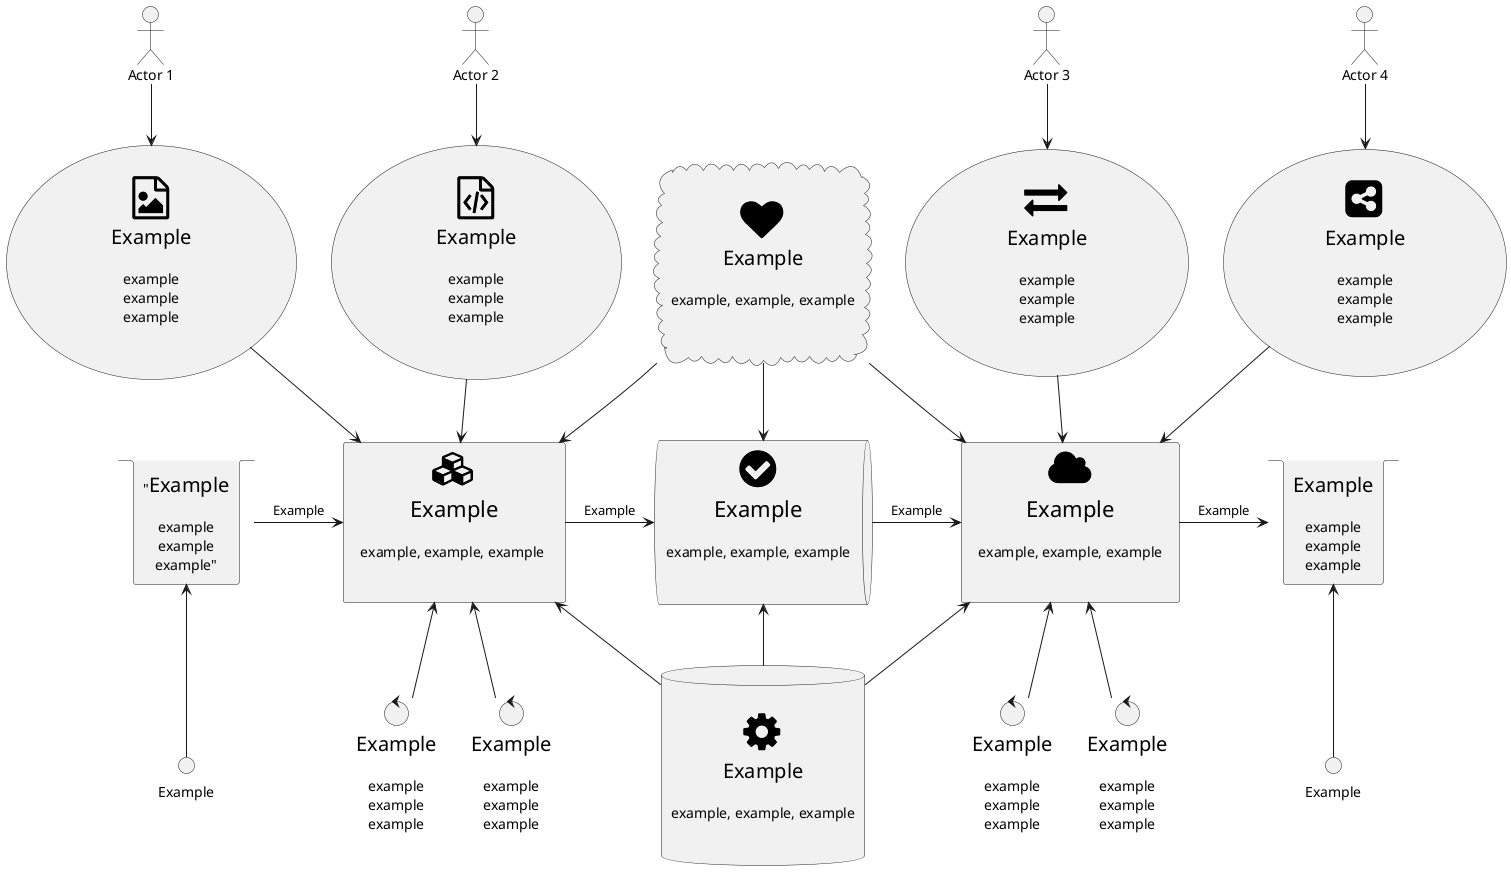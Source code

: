 @startuml
skinparam monochrome true
skinparam defaultTextAlignment center

' icons
!include <tupadr3/font-awesome/check_circle>
!include <tupadr3/font-awesome/cloud>
!include <tupadr3/font-awesome/cubes>
!include <tupadr3/font-awesome/exchange>
!include <tupadr3/font-awesome/file_code_o>
!include <tupadr3/font-awesome/file_image_o>
!include <tupadr3/font-awesome/gavel>
!include <tupadr3/font-awesome/gear>
!include <tupadr3/font-awesome/globe>
!include <tupadr3/font-awesome/heart>
!include <tupadr3/font-awesome/share_alt_square>

' Pipeline objects
stack ""<size:20>Example</size>\n\nexample\nexample\nexample"" as StackLeft
card "<$cubes>\n<size:22><U+00A0><U+00A0>Example<U+00A0><U+00A0></size>\n\n<U+00A0><U+00A0>example, example, example <U+00A0><U+00A0>\n\n" as Pipeline1
queue "<$check_circle>\n<size:22><U+00A0><U+00A0>Example<U+00A0><U+00A0></size>\n\n<U+00A0><U+00A0>example, example, example<U+00A0><U+00A0>\n\n" as Pipeline2
card "<$cloud>\n<size:22><U+00A0><U+00A0>Example<U+00A0><U+00A0></size>\n\n<U+00A0><U+00A0>example, example, example<U+00A0><U+00A0>\n\n" as Pipeline3
stack "<size:20>Example</size>\n\nexample\nexample\nexample" as StackRight

' Pipeline flow
StackLeft -r-> Pipeline1 : "Example"
Pipeline1 -r-> Pipeline2 : "Example"
Pipeline2 -r-> Pipeline3 : "Example"
Pipeline3 -r-> StackRight : "Example"

' Left side
interface "Example" as InterfaceLeft
InterfaceLeft -u-> StackLeft

' Right side
interface "Example" as InterfaceRight
InterfaceRight -u-> StackRight

' Actor 1
actor "Actor 1" as Actor1
usecase "\n<$file_image_o>\n<size:20><U+00A0><U+00A0>Example<U+00A0><U+00A0></size>\n\nexample\nexample\nexample\n\n" as UseCase1
Actor1 -d-> UseCase1
UseCase1 -d-> Pipeline1

' Actor 2
actor "Actor 2" as Actor2
usecase "\n<$file_code_o>\n<size:20><U+00A0><U+00A0>Example<U+00A0><U+00A0></size>\n\nexample\nexample\nexample\n\n" as UseCase2
Actor2 -d-> UseCase2
UseCase2 -d-> Pipeline1

' Actor 3
actor "Actor 3" as Actor3
usecase "\n<$exchange>\n<size:20>Example</size>\n\nexample\nexample\nexample\n\n" as UseCase3
Actor3 -d-> UseCase3
UseCase3 -d-> Pipeline3

' Actor 4
actor "Actor 4" as Actor4
usecase "\n<$share_alt_square>\n<size:20>Example</size>\n\nexample\nexample\nexample\n\n" as UseCase4
Actor4 -d-> UseCase4
UseCase4 -d-> Pipeline3

' Diamond upper area
cloud "\n<$heart>\n<size:20>Example</size>\n\nexample, example, example\n\n" as DiamondUpper
DiamondUpper -d-> Pipeline1
DiamondUpper -d-> Pipeline2
DiamondUpper -d-> Pipeline3

' Diamond lower area
database "\n<$gear>\n<size:20>Example</size>\n\nexample, example, example\n\n" as DiamondLower
DiamondLower -u-> Pipeline1
DiamondLower -u-> Pipeline2
DiamondLower -u-> Pipeline3

' Hinting
UseCase1 -[hidden]r- UseCase2
UseCase2 -[hidden]r- DiamondUpper
DiamondUpper -[hidden]r- UseCase3
UseCase3 -[hidden]r- UseCase4

' Pipeline 1 controls
control "<size:20>Example</size>\n\nexample\nexample\nexample" as Pipeline1Control1 
control "<size:20>Example</size>\n\nexample\nexample\nexample" as Pipeline1Control2
Pipeline1Control1 -u-> Pipeline1
Pipeline1Control2 -u-> Pipeline1

' Pipeline 3 controls
control "<size:20>Example</size>\n\nexample\nexample\nexample" as Pipeline3Control1
control "<size:20>Example</size>\n\nexample\nexample\nexample" as Pipeline3Control2
Pipeline3Control1 -u-> Pipeline3
Pipeline3Control2 -u-> Pipeline3

@enduml
